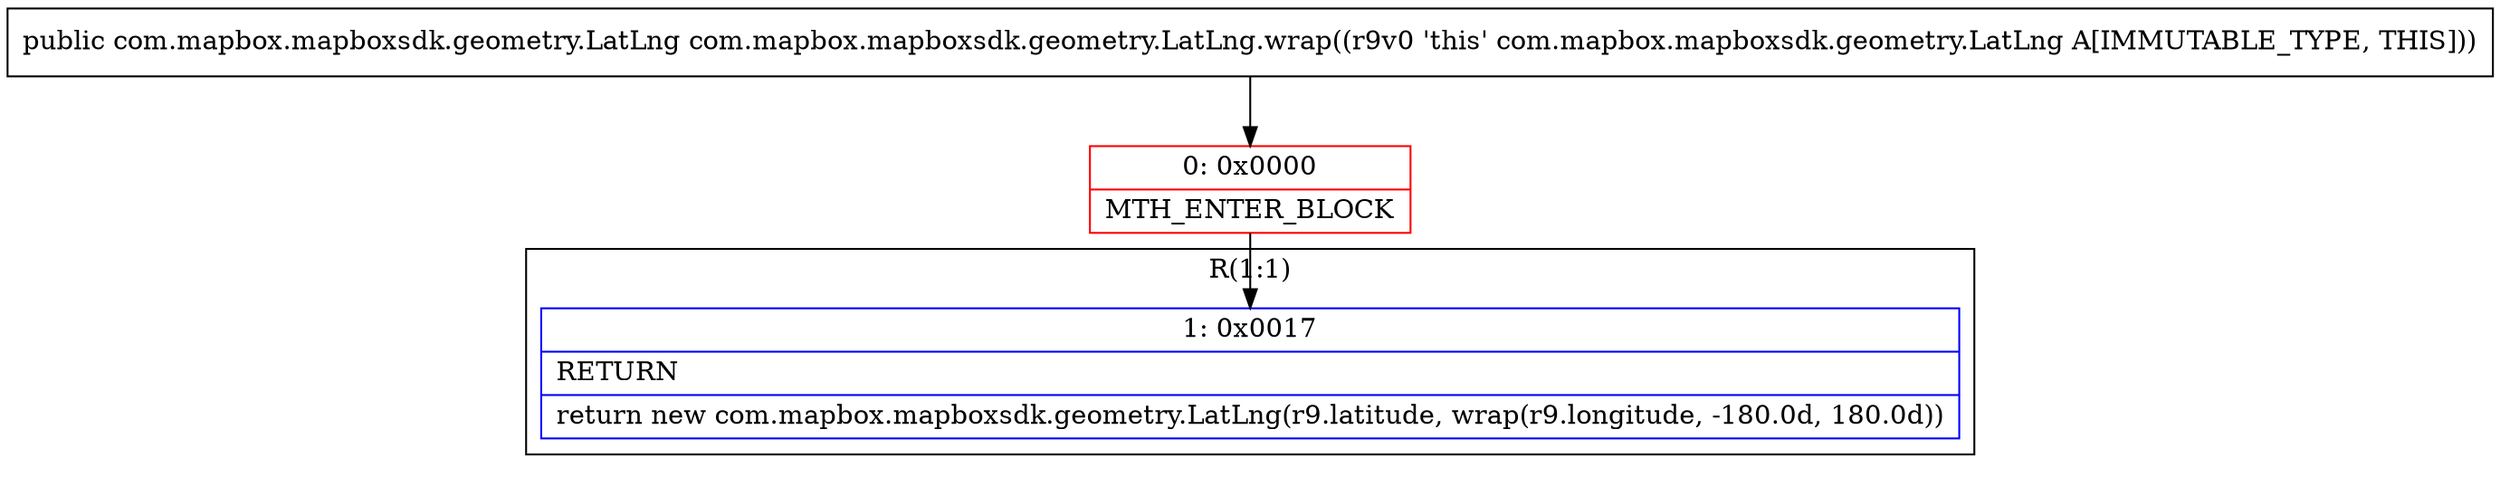 digraph "CFG forcom.mapbox.mapboxsdk.geometry.LatLng.wrap()Lcom\/mapbox\/mapboxsdk\/geometry\/LatLng;" {
subgraph cluster_Region_2071466119 {
label = "R(1:1)";
node [shape=record,color=blue];
Node_1 [shape=record,label="{1\:\ 0x0017|RETURN\l|return new com.mapbox.mapboxsdk.geometry.LatLng(r9.latitude, wrap(r9.longitude, \-180.0d, 180.0d))\l}"];
}
Node_0 [shape=record,color=red,label="{0\:\ 0x0000|MTH_ENTER_BLOCK\l}"];
MethodNode[shape=record,label="{public com.mapbox.mapboxsdk.geometry.LatLng com.mapbox.mapboxsdk.geometry.LatLng.wrap((r9v0 'this' com.mapbox.mapboxsdk.geometry.LatLng A[IMMUTABLE_TYPE, THIS])) }"];
MethodNode -> Node_0;
Node_0 -> Node_1;
}

